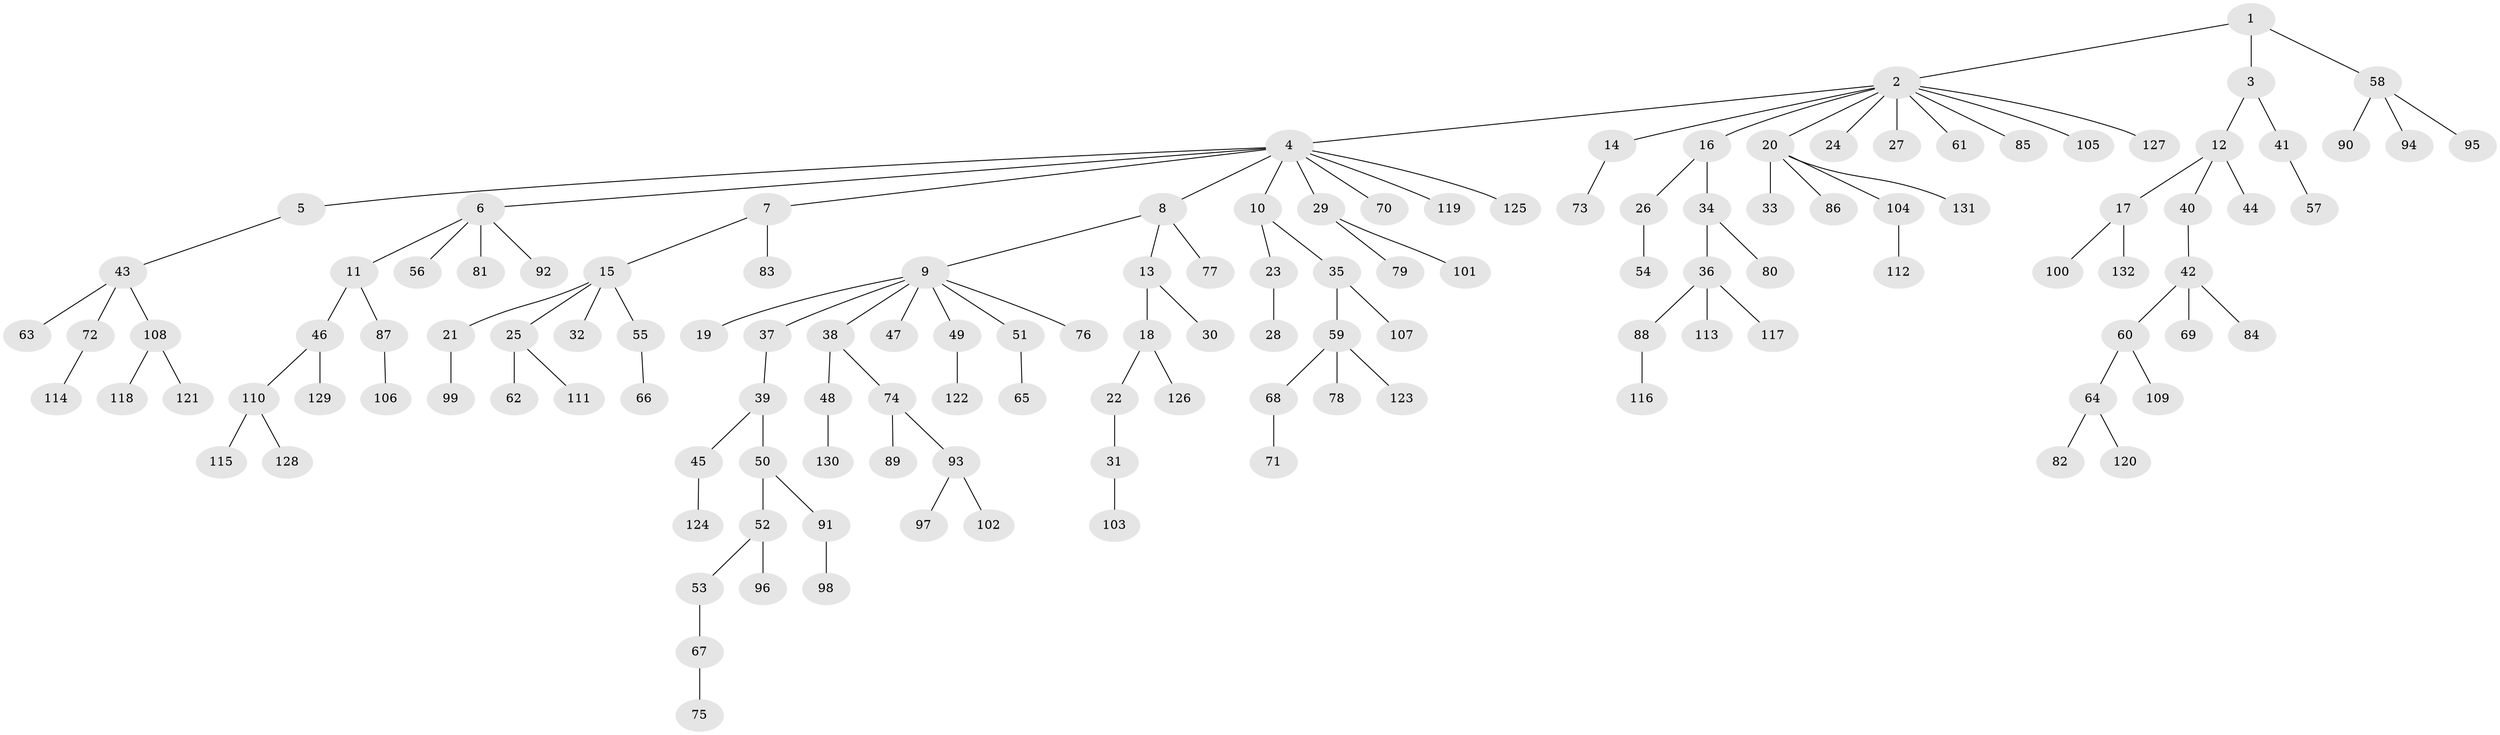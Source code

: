 // coarse degree distribution, {1: 0.8461538461538461, 2: 0.05128205128205128, 4: 0.05128205128205128, 20: 0.02564102564102564, 11: 0.02564102564102564}
// Generated by graph-tools (version 1.1) at 2025/56/03/04/25 21:56:54]
// undirected, 132 vertices, 131 edges
graph export_dot {
graph [start="1"]
  node [color=gray90,style=filled];
  1;
  2;
  3;
  4;
  5;
  6;
  7;
  8;
  9;
  10;
  11;
  12;
  13;
  14;
  15;
  16;
  17;
  18;
  19;
  20;
  21;
  22;
  23;
  24;
  25;
  26;
  27;
  28;
  29;
  30;
  31;
  32;
  33;
  34;
  35;
  36;
  37;
  38;
  39;
  40;
  41;
  42;
  43;
  44;
  45;
  46;
  47;
  48;
  49;
  50;
  51;
  52;
  53;
  54;
  55;
  56;
  57;
  58;
  59;
  60;
  61;
  62;
  63;
  64;
  65;
  66;
  67;
  68;
  69;
  70;
  71;
  72;
  73;
  74;
  75;
  76;
  77;
  78;
  79;
  80;
  81;
  82;
  83;
  84;
  85;
  86;
  87;
  88;
  89;
  90;
  91;
  92;
  93;
  94;
  95;
  96;
  97;
  98;
  99;
  100;
  101;
  102;
  103;
  104;
  105;
  106;
  107;
  108;
  109;
  110;
  111;
  112;
  113;
  114;
  115;
  116;
  117;
  118;
  119;
  120;
  121;
  122;
  123;
  124;
  125;
  126;
  127;
  128;
  129;
  130;
  131;
  132;
  1 -- 2;
  1 -- 3;
  1 -- 58;
  2 -- 4;
  2 -- 14;
  2 -- 16;
  2 -- 20;
  2 -- 24;
  2 -- 27;
  2 -- 61;
  2 -- 85;
  2 -- 105;
  2 -- 127;
  3 -- 12;
  3 -- 41;
  4 -- 5;
  4 -- 6;
  4 -- 7;
  4 -- 8;
  4 -- 10;
  4 -- 29;
  4 -- 70;
  4 -- 119;
  4 -- 125;
  5 -- 43;
  6 -- 11;
  6 -- 56;
  6 -- 81;
  6 -- 92;
  7 -- 15;
  7 -- 83;
  8 -- 9;
  8 -- 13;
  8 -- 77;
  9 -- 19;
  9 -- 37;
  9 -- 38;
  9 -- 47;
  9 -- 49;
  9 -- 51;
  9 -- 76;
  10 -- 23;
  10 -- 35;
  11 -- 46;
  11 -- 87;
  12 -- 17;
  12 -- 40;
  12 -- 44;
  13 -- 18;
  13 -- 30;
  14 -- 73;
  15 -- 21;
  15 -- 25;
  15 -- 32;
  15 -- 55;
  16 -- 26;
  16 -- 34;
  17 -- 100;
  17 -- 132;
  18 -- 22;
  18 -- 126;
  20 -- 33;
  20 -- 86;
  20 -- 104;
  20 -- 131;
  21 -- 99;
  22 -- 31;
  23 -- 28;
  25 -- 62;
  25 -- 111;
  26 -- 54;
  29 -- 79;
  29 -- 101;
  31 -- 103;
  34 -- 36;
  34 -- 80;
  35 -- 59;
  35 -- 107;
  36 -- 88;
  36 -- 113;
  36 -- 117;
  37 -- 39;
  38 -- 48;
  38 -- 74;
  39 -- 45;
  39 -- 50;
  40 -- 42;
  41 -- 57;
  42 -- 60;
  42 -- 69;
  42 -- 84;
  43 -- 63;
  43 -- 72;
  43 -- 108;
  45 -- 124;
  46 -- 110;
  46 -- 129;
  48 -- 130;
  49 -- 122;
  50 -- 52;
  50 -- 91;
  51 -- 65;
  52 -- 53;
  52 -- 96;
  53 -- 67;
  55 -- 66;
  58 -- 90;
  58 -- 94;
  58 -- 95;
  59 -- 68;
  59 -- 78;
  59 -- 123;
  60 -- 64;
  60 -- 109;
  64 -- 82;
  64 -- 120;
  67 -- 75;
  68 -- 71;
  72 -- 114;
  74 -- 89;
  74 -- 93;
  87 -- 106;
  88 -- 116;
  91 -- 98;
  93 -- 97;
  93 -- 102;
  104 -- 112;
  108 -- 118;
  108 -- 121;
  110 -- 115;
  110 -- 128;
}
